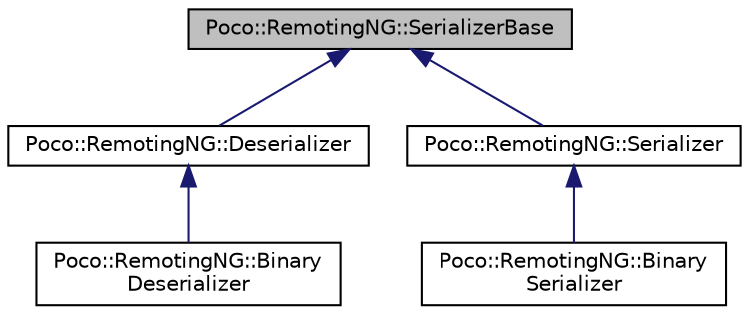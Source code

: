digraph "Poco::RemotingNG::SerializerBase"
{
 // LATEX_PDF_SIZE
  edge [fontname="Helvetica",fontsize="10",labelfontname="Helvetica",labelfontsize="10"];
  node [fontname="Helvetica",fontsize="10",shape=record];
  Node1 [label="Poco::RemotingNG::SerializerBase",height=0.2,width=0.4,color="black", fillcolor="grey75", style="filled", fontcolor="black",tooltip=" "];
  Node1 -> Node2 [dir="back",color="midnightblue",fontsize="10",style="solid",fontname="Helvetica"];
  Node2 [label="Poco::RemotingNG::Deserializer",height=0.2,width=0.4,color="black", fillcolor="white", style="filled",URL="$classPoco_1_1RemotingNG_1_1Deserializer.html",tooltip=" "];
  Node2 -> Node3 [dir="back",color="midnightblue",fontsize="10",style="solid",fontname="Helvetica"];
  Node3 [label="Poco::RemotingNG::Binary\lDeserializer",height=0.2,width=0.4,color="black", fillcolor="white", style="filled",URL="$classPoco_1_1RemotingNG_1_1BinaryDeserializer.html",tooltip=" "];
  Node1 -> Node4 [dir="back",color="midnightblue",fontsize="10",style="solid",fontname="Helvetica"];
  Node4 [label="Poco::RemotingNG::Serializer",height=0.2,width=0.4,color="black", fillcolor="white", style="filled",URL="$classPoco_1_1RemotingNG_1_1Serializer.html",tooltip=" "];
  Node4 -> Node5 [dir="back",color="midnightblue",fontsize="10",style="solid",fontname="Helvetica"];
  Node5 [label="Poco::RemotingNG::Binary\lSerializer",height=0.2,width=0.4,color="black", fillcolor="white", style="filled",URL="$classPoco_1_1RemotingNG_1_1BinarySerializer.html",tooltip=" "];
}

